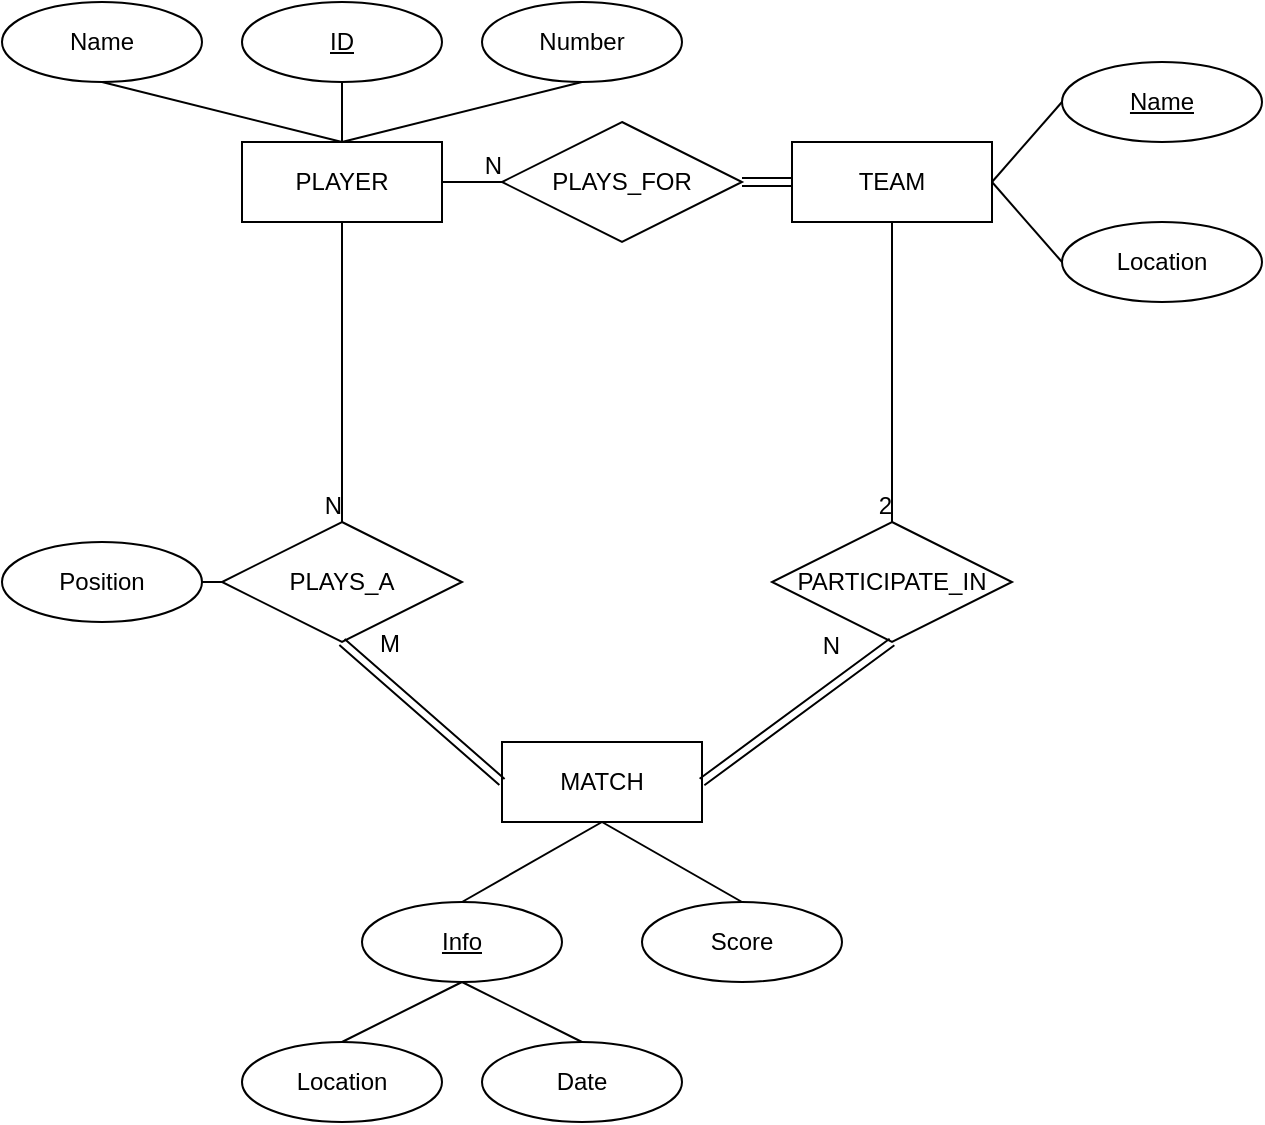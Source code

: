 <mxfile version="14.3.1" type="github">
  <diagram id="WdS2INs172YmWACp49tR" name="Page-1">
    <mxGraphModel dx="572" dy="749" grid="1" gridSize="10" guides="1" tooltips="1" connect="1" arrows="1" fold="1" page="1" pageScale="1" pageWidth="850" pageHeight="1100" math="0" shadow="0">
      <root>
        <mxCell id="0" />
        <mxCell id="1" parent="0" />
        <mxCell id="Nc5LoaFdTFSpQLTesKFb-1" value="TEAM" style="whiteSpace=wrap;html=1;align=center;" vertex="1" parent="1">
          <mxGeometry x="1275" y="100" width="100" height="40" as="geometry" />
        </mxCell>
        <mxCell id="Nc5LoaFdTFSpQLTesKFb-2" value="PLAYER" style="whiteSpace=wrap;html=1;align=center;" vertex="1" parent="1">
          <mxGeometry x="1000" y="100" width="100" height="40" as="geometry" />
        </mxCell>
        <mxCell id="Nc5LoaFdTFSpQLTesKFb-3" value="MATCH" style="whiteSpace=wrap;html=1;align=center;" vertex="1" parent="1">
          <mxGeometry x="1130" y="400" width="100" height="40" as="geometry" />
        </mxCell>
        <mxCell id="Nc5LoaFdTFSpQLTesKFb-4" value="PLAYS_FOR" style="shape=rhombus;perimeter=rhombusPerimeter;whiteSpace=wrap;html=1;align=center;" vertex="1" parent="1">
          <mxGeometry x="1130" y="90" width="120" height="60" as="geometry" />
        </mxCell>
        <mxCell id="Nc5LoaFdTFSpQLTesKFb-5" value="PARTICIPATE_IN" style="shape=rhombus;perimeter=rhombusPerimeter;whiteSpace=wrap;html=1;align=center;" vertex="1" parent="1">
          <mxGeometry x="1265" y="290" width="120" height="60" as="geometry" />
        </mxCell>
        <mxCell id="Nc5LoaFdTFSpQLTesKFb-6" value="PLAYS_A" style="shape=rhombus;perimeter=rhombusPerimeter;whiteSpace=wrap;html=1;align=center;" vertex="1" parent="1">
          <mxGeometry x="990" y="290" width="120" height="60" as="geometry" />
        </mxCell>
        <mxCell id="Nc5LoaFdTFSpQLTesKFb-7" value="Name" style="ellipse;whiteSpace=wrap;html=1;align=center;" vertex="1" parent="1">
          <mxGeometry x="880" y="30" width="100" height="40" as="geometry" />
        </mxCell>
        <mxCell id="Nc5LoaFdTFSpQLTesKFb-8" value="&lt;u&gt;Name&lt;/u&gt;" style="ellipse;whiteSpace=wrap;html=1;align=center;" vertex="1" parent="1">
          <mxGeometry x="1410" y="60" width="100" height="40" as="geometry" />
        </mxCell>
        <mxCell id="Nc5LoaFdTFSpQLTesKFb-9" value="Number" style="ellipse;whiteSpace=wrap;html=1;align=center;" vertex="1" parent="1">
          <mxGeometry x="1120" y="30" width="100" height="40" as="geometry" />
        </mxCell>
        <mxCell id="Nc5LoaFdTFSpQLTesKFb-10" value="&lt;u&gt;ID&lt;/u&gt;" style="ellipse;whiteSpace=wrap;html=1;align=center;" vertex="1" parent="1">
          <mxGeometry x="1000" y="30" width="100" height="40" as="geometry" />
        </mxCell>
        <mxCell id="Nc5LoaFdTFSpQLTesKFb-11" value="Score" style="ellipse;whiteSpace=wrap;html=1;align=center;" vertex="1" parent="1">
          <mxGeometry x="1200" y="480" width="100" height="40" as="geometry" />
        </mxCell>
        <mxCell id="Nc5LoaFdTFSpQLTesKFb-12" value="&lt;u&gt;Info&lt;/u&gt;" style="ellipse;whiteSpace=wrap;html=1;align=center;" vertex="1" parent="1">
          <mxGeometry x="1060" y="480" width="100" height="40" as="geometry" />
        </mxCell>
        <mxCell id="Nc5LoaFdTFSpQLTesKFb-13" value="Position" style="ellipse;whiteSpace=wrap;html=1;align=center;" vertex="1" parent="1">
          <mxGeometry x="880" y="300" width="100" height="40" as="geometry" />
        </mxCell>
        <mxCell id="Nc5LoaFdTFSpQLTesKFb-39" value="" style="endArrow=none;html=1;rounded=0;entryX=0;entryY=0.5;entryDx=0;entryDy=0;exitX=1;exitY=0.5;exitDx=0;exitDy=0;" edge="1" parent="1" source="Nc5LoaFdTFSpQLTesKFb-2" target="Nc5LoaFdTFSpQLTesKFb-4">
          <mxGeometry relative="1" as="geometry">
            <mxPoint x="1020" y="270" as="sourcePoint" />
            <mxPoint x="1120" y="150" as="targetPoint" />
          </mxGeometry>
        </mxCell>
        <mxCell id="Nc5LoaFdTFSpQLTesKFb-40" value="N" style="resizable=0;html=1;align=right;verticalAlign=bottom;" connectable="0" vertex="1" parent="Nc5LoaFdTFSpQLTesKFb-39">
          <mxGeometry x="1" relative="1" as="geometry" />
        </mxCell>
        <mxCell id="Nc5LoaFdTFSpQLTesKFb-44" value="" style="endArrow=none;html=1;rounded=0;entryX=0;entryY=0.5;entryDx=0;entryDy=0;exitX=1;exitY=0.5;exitDx=0;exitDy=0;" edge="1" parent="1" source="Nc5LoaFdTFSpQLTesKFb-1" target="Nc5LoaFdTFSpQLTesKFb-8">
          <mxGeometry relative="1" as="geometry">
            <mxPoint x="1020" y="270" as="sourcePoint" />
            <mxPoint x="1180" y="270" as="targetPoint" />
          </mxGeometry>
        </mxCell>
        <mxCell id="Nc5LoaFdTFSpQLTesKFb-45" value="" style="endArrow=none;html=1;rounded=0;exitX=0.5;exitY=1;exitDx=0;exitDy=0;entryX=0.5;entryY=0;entryDx=0;entryDy=0;" edge="1" parent="1" source="Nc5LoaFdTFSpQLTesKFb-9" target="Nc5LoaFdTFSpQLTesKFb-2">
          <mxGeometry relative="1" as="geometry">
            <mxPoint x="1020" y="270" as="sourcePoint" />
            <mxPoint x="1180" y="270" as="targetPoint" />
          </mxGeometry>
        </mxCell>
        <mxCell id="Nc5LoaFdTFSpQLTesKFb-46" value="" style="endArrow=none;html=1;rounded=0;exitX=0.5;exitY=1;exitDx=0;exitDy=0;entryX=0.5;entryY=0;entryDx=0;entryDy=0;" edge="1" parent="1" source="Nc5LoaFdTFSpQLTesKFb-10" target="Nc5LoaFdTFSpQLTesKFb-2">
          <mxGeometry relative="1" as="geometry">
            <mxPoint x="1020" y="270" as="sourcePoint" />
            <mxPoint x="1180" y="270" as="targetPoint" />
          </mxGeometry>
        </mxCell>
        <mxCell id="Nc5LoaFdTFSpQLTesKFb-47" value="" style="endArrow=none;html=1;rounded=0;exitX=0.5;exitY=0;exitDx=0;exitDy=0;entryX=0.5;entryY=1;entryDx=0;entryDy=0;" edge="1" parent="1" source="Nc5LoaFdTFSpQLTesKFb-2" target="Nc5LoaFdTFSpQLTesKFb-7">
          <mxGeometry relative="1" as="geometry">
            <mxPoint x="1020" y="270" as="sourcePoint" />
            <mxPoint x="1180" y="270" as="targetPoint" />
          </mxGeometry>
        </mxCell>
        <mxCell id="Nc5LoaFdTFSpQLTesKFb-50" value="" style="endArrow=none;html=1;rounded=0;exitX=0.5;exitY=1;exitDx=0;exitDy=0;entryX=0.5;entryY=0;entryDx=0;entryDy=0;" edge="1" parent="1" source="Nc5LoaFdTFSpQLTesKFb-2" target="Nc5LoaFdTFSpQLTesKFb-6">
          <mxGeometry relative="1" as="geometry">
            <mxPoint x="1020" y="270" as="sourcePoint" />
            <mxPoint x="1010" y="260" as="targetPoint" />
          </mxGeometry>
        </mxCell>
        <mxCell id="Nc5LoaFdTFSpQLTesKFb-51" value="N" style="resizable=0;html=1;align=right;verticalAlign=bottom;" connectable="0" vertex="1" parent="Nc5LoaFdTFSpQLTesKFb-50">
          <mxGeometry x="1" relative="1" as="geometry" />
        </mxCell>
        <mxCell id="Nc5LoaFdTFSpQLTesKFb-58" value="" style="endArrow=none;html=1;rounded=0;exitX=0.5;exitY=0;exitDx=0;exitDy=0;entryX=0.5;entryY=1;entryDx=0;entryDy=0;" edge="1" parent="1" source="Nc5LoaFdTFSpQLTesKFb-11" target="Nc5LoaFdTFSpQLTesKFb-3">
          <mxGeometry relative="1" as="geometry">
            <mxPoint x="1010" y="370" as="sourcePoint" />
            <mxPoint x="1170" y="370" as="targetPoint" />
          </mxGeometry>
        </mxCell>
        <mxCell id="Nc5LoaFdTFSpQLTesKFb-59" value="" style="endArrow=none;html=1;rounded=0;entryX=0.5;entryY=0;entryDx=0;entryDy=0;exitX=0.5;exitY=1;exitDx=0;exitDy=0;" edge="1" parent="1" source="Nc5LoaFdTFSpQLTesKFb-3" target="Nc5LoaFdTFSpQLTesKFb-12">
          <mxGeometry relative="1" as="geometry">
            <mxPoint x="1010" y="370" as="sourcePoint" />
            <mxPoint x="1170" y="370" as="targetPoint" />
          </mxGeometry>
        </mxCell>
        <mxCell id="Nc5LoaFdTFSpQLTesKFb-60" value="" style="endArrow=none;html=1;rounded=0;entryX=0.5;entryY=0;entryDx=0;entryDy=0;exitX=0.5;exitY=1;exitDx=0;exitDy=0;" edge="1" parent="1" source="Nc5LoaFdTFSpQLTesKFb-1" target="Nc5LoaFdTFSpQLTesKFb-5">
          <mxGeometry relative="1" as="geometry">
            <mxPoint x="1020" y="270" as="sourcePoint" />
            <mxPoint x="1180" y="270" as="targetPoint" />
          </mxGeometry>
        </mxCell>
        <mxCell id="Nc5LoaFdTFSpQLTesKFb-61" value="2" style="resizable=0;html=1;align=right;verticalAlign=bottom;" connectable="0" vertex="1" parent="Nc5LoaFdTFSpQLTesKFb-60">
          <mxGeometry x="1" relative="1" as="geometry" />
        </mxCell>
        <mxCell id="Nc5LoaFdTFSpQLTesKFb-63" value="" style="endArrow=none;html=1;rounded=0;exitX=0;exitY=0.5;exitDx=0;exitDy=0;entryX=1;entryY=0.5;entryDx=0;entryDy=0;" edge="1" parent="1" source="Nc5LoaFdTFSpQLTesKFb-6" target="Nc5LoaFdTFSpQLTesKFb-13">
          <mxGeometry relative="1" as="geometry">
            <mxPoint x="1020" y="270" as="sourcePoint" />
            <mxPoint x="1180" y="270" as="targetPoint" />
          </mxGeometry>
        </mxCell>
        <mxCell id="Nc5LoaFdTFSpQLTesKFb-65" value="Location" style="ellipse;whiteSpace=wrap;html=1;align=center;" vertex="1" parent="1">
          <mxGeometry x="1410" y="140" width="100" height="40" as="geometry" />
        </mxCell>
        <mxCell id="Nc5LoaFdTFSpQLTesKFb-66" value="" style="endArrow=none;html=1;rounded=0;entryX=1;entryY=0.5;entryDx=0;entryDy=0;exitX=0;exitY=0.5;exitDx=0;exitDy=0;" edge="1" parent="1" source="Nc5LoaFdTFSpQLTesKFb-65" target="Nc5LoaFdTFSpQLTesKFb-1">
          <mxGeometry relative="1" as="geometry">
            <mxPoint x="1060" y="270" as="sourcePoint" />
            <mxPoint x="1220" y="270" as="targetPoint" />
          </mxGeometry>
        </mxCell>
        <mxCell id="Nc5LoaFdTFSpQLTesKFb-71" value="Location" style="ellipse;whiteSpace=wrap;html=1;align=center;" vertex="1" parent="1">
          <mxGeometry x="1000" y="550" width="100" height="40" as="geometry" />
        </mxCell>
        <mxCell id="Nc5LoaFdTFSpQLTesKFb-72" value="Date" style="ellipse;whiteSpace=wrap;html=1;align=center;" vertex="1" parent="1">
          <mxGeometry x="1120" y="550" width="100" height="40" as="geometry" />
        </mxCell>
        <mxCell id="Nc5LoaFdTFSpQLTesKFb-73" value="" style="endArrow=none;html=1;rounded=0;entryX=0.5;entryY=1;entryDx=0;entryDy=0;exitX=0.5;exitY=0;exitDx=0;exitDy=0;" edge="1" parent="1" source="Nc5LoaFdTFSpQLTesKFb-72" target="Nc5LoaFdTFSpQLTesKFb-12">
          <mxGeometry relative="1" as="geometry">
            <mxPoint x="1050" y="370" as="sourcePoint" />
            <mxPoint x="1210" y="370" as="targetPoint" />
          </mxGeometry>
        </mxCell>
        <mxCell id="Nc5LoaFdTFSpQLTesKFb-74" value="" style="endArrow=none;html=1;rounded=0;entryX=0.5;entryY=1;entryDx=0;entryDy=0;exitX=0.5;exitY=0;exitDx=0;exitDy=0;" edge="1" parent="1" source="Nc5LoaFdTFSpQLTesKFb-71" target="Nc5LoaFdTFSpQLTesKFb-12">
          <mxGeometry relative="1" as="geometry">
            <mxPoint x="1050" y="370" as="sourcePoint" />
            <mxPoint x="1210" y="370" as="targetPoint" />
          </mxGeometry>
        </mxCell>
        <mxCell id="Nc5LoaFdTFSpQLTesKFb-75" value="" style="shape=link;html=1;rounded=0;entryX=0;entryY=0.5;entryDx=0;entryDy=0;exitX=1;exitY=0.5;exitDx=0;exitDy=0;" edge="1" parent="1" source="Nc5LoaFdTFSpQLTesKFb-4" target="Nc5LoaFdTFSpQLTesKFb-1">
          <mxGeometry relative="1" as="geometry">
            <mxPoint x="1060" y="270" as="sourcePoint" />
            <mxPoint x="1220" y="270" as="targetPoint" />
          </mxGeometry>
        </mxCell>
        <mxCell id="Nc5LoaFdTFSpQLTesKFb-77" value="" style="shape=link;html=1;rounded=0;entryX=0.5;entryY=1;entryDx=0;entryDy=0;exitX=1;exitY=0.5;exitDx=0;exitDy=0;" edge="1" parent="1" source="Nc5LoaFdTFSpQLTesKFb-3" target="Nc5LoaFdTFSpQLTesKFb-5">
          <mxGeometry relative="1" as="geometry">
            <mxPoint x="1060" y="270" as="sourcePoint" />
            <mxPoint x="1220" y="270" as="targetPoint" />
          </mxGeometry>
        </mxCell>
        <mxCell id="Nc5LoaFdTFSpQLTesKFb-78" value="N" style="resizable=0;html=1;align=right;verticalAlign=bottom;" connectable="0" vertex="1" parent="Nc5LoaFdTFSpQLTesKFb-77">
          <mxGeometry x="1" relative="1" as="geometry">
            <mxPoint x="-25" y="10" as="offset" />
          </mxGeometry>
        </mxCell>
        <mxCell id="Nc5LoaFdTFSpQLTesKFb-79" value="" style="shape=link;html=1;rounded=0;exitX=0;exitY=0.5;exitDx=0;exitDy=0;entryX=0.5;entryY=1;entryDx=0;entryDy=0;" edge="1" parent="1" source="Nc5LoaFdTFSpQLTesKFb-3" target="Nc5LoaFdTFSpQLTesKFb-6">
          <mxGeometry relative="1" as="geometry">
            <mxPoint x="1060" y="270" as="sourcePoint" />
            <mxPoint x="1220" y="270" as="targetPoint" />
          </mxGeometry>
        </mxCell>
        <mxCell id="Nc5LoaFdTFSpQLTesKFb-80" value="M" style="resizable=0;html=1;align=right;verticalAlign=bottom;" connectable="0" vertex="1" parent="Nc5LoaFdTFSpQLTesKFb-79">
          <mxGeometry x="1" relative="1" as="geometry">
            <mxPoint x="29.77" y="9.8" as="offset" />
          </mxGeometry>
        </mxCell>
      </root>
    </mxGraphModel>
  </diagram>
</mxfile>
